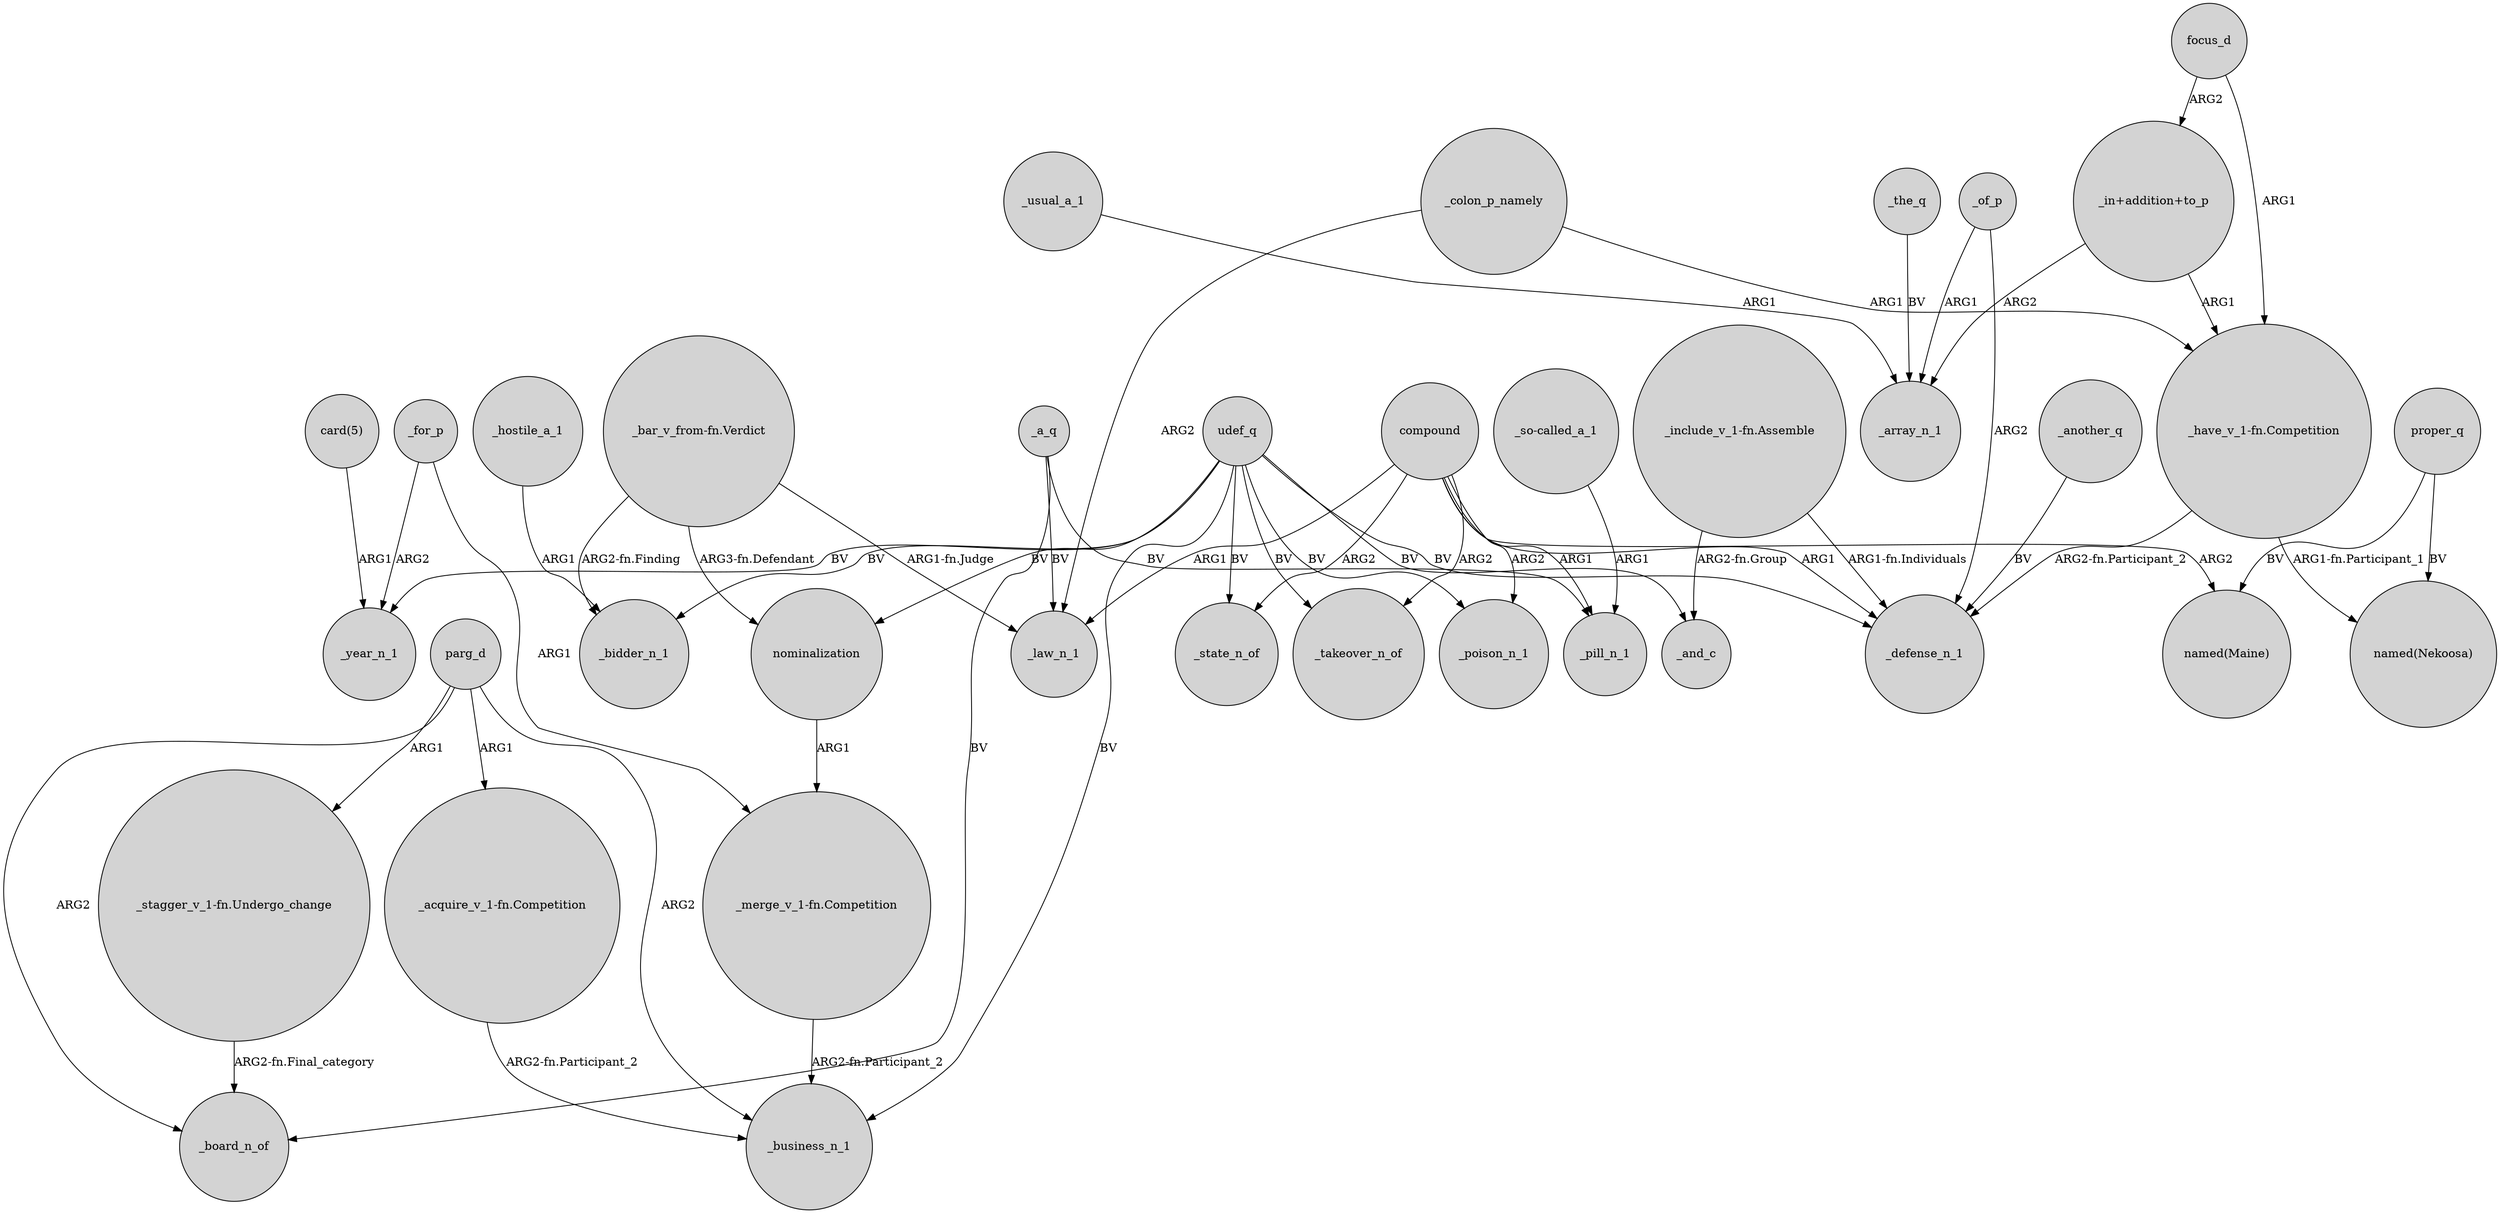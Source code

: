 digraph {
	node [shape=circle style=filled]
	"_stagger_v_1-fn.Undergo_change" -> _board_n_of [label="ARG2-fn.Final_category"]
	_of_p -> _array_n_1 [label=ARG1]
	_colon_p_namely -> "_have_v_1-fn.Competition" [label=ARG1]
	proper_q -> "named(Nekoosa)" [label=BV]
	"_bar_v_from-fn.Verdict" -> _bidder_n_1 [label="ARG2-fn.Finding"]
	compound -> "named(Maine)" [label=ARG2]
	udef_q -> _bidder_n_1 [label=BV]
	udef_q -> nominalization [label=BV]
	parg_d -> _board_n_of [label=ARG2]
	"_bar_v_from-fn.Verdict" -> nominalization [label="ARG3-fn.Defendant"]
	focus_d -> "_have_v_1-fn.Competition" [label=ARG1]
	parg_d -> _business_n_1 [label=ARG2]
	udef_q -> _defense_n_1 [label=BV]
	udef_q -> _and_c [label=BV]
	udef_q -> _business_n_1 [label=BV]
	_hostile_a_1 -> _bidder_n_1 [label=ARG1]
	"_have_v_1-fn.Competition" -> "named(Nekoosa)" [label="ARG1-fn.Participant_1"]
	udef_q -> _state_n_of [label=BV]
	udef_q -> _takeover_n_of [label=BV]
	"_include_v_1-fn.Assemble" -> _and_c [label="ARG2-fn.Group"]
	compound -> _defense_n_1 [label=ARG1]
	"_so-called_a_1" -> _pill_n_1 [label=ARG1]
	parg_d -> "_stagger_v_1-fn.Undergo_change" [label=ARG1]
	"_include_v_1-fn.Assemble" -> _defense_n_1 [label="ARG1-fn.Individuals"]
	"_in+addition+to_p" -> _array_n_1 [label=ARG2]
	proper_q -> "named(Maine)" [label=BV]
	"_have_v_1-fn.Competition" -> _defense_n_1 [label="ARG2-fn.Participant_2"]
	_for_p -> "_merge_v_1-fn.Competition" [label=ARG1]
	_the_q -> _array_n_1 [label=BV]
	"_in+addition+to_p" -> "_have_v_1-fn.Competition" [label=ARG1]
	compound -> _poison_n_1 [label=ARG2]
	_a_q -> _board_n_of [label=BV]
	_a_q -> _pill_n_1 [label=BV]
	focus_d -> "_in+addition+to_p" [label=ARG2]
	"_acquire_v_1-fn.Competition" -> _business_n_1 [label="ARG2-fn.Participant_2"]
	"_merge_v_1-fn.Competition" -> _business_n_1 [label="ARG2-fn.Participant_2"]
	"card(5)" -> _year_n_1 [label=ARG1]
	compound -> _law_n_1 [label=ARG1]
	udef_q -> _year_n_1 [label=BV]
	compound -> _state_n_of [label=ARG2]
	_for_p -> _year_n_1 [label=ARG2]
	_a_q -> _law_n_1 [label=BV]
	_colon_p_namely -> _law_n_1 [label=ARG2]
	parg_d -> "_acquire_v_1-fn.Competition" [label=ARG1]
	compound -> _takeover_n_of [label=ARG2]
	_of_p -> _defense_n_1 [label=ARG2]
	udef_q -> _poison_n_1 [label=BV]
	"_bar_v_from-fn.Verdict" -> _law_n_1 [label="ARG1-fn.Judge"]
	compound -> _pill_n_1 [label=ARG1]
	_another_q -> _defense_n_1 [label=BV]
	_usual_a_1 -> _array_n_1 [label=ARG1]
	nominalization -> "_merge_v_1-fn.Competition" [label=ARG1]
}
